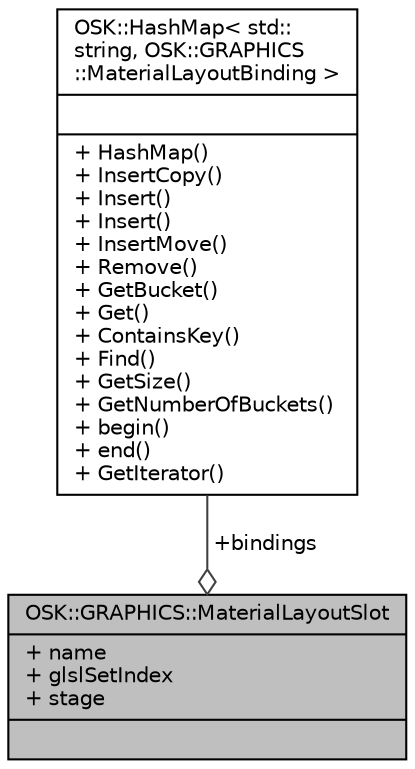 digraph "OSK::GRAPHICS::MaterialLayoutSlot"
{
 // INTERACTIVE_SVG=YES
 // LATEX_PDF_SIZE
  edge [fontname="Helvetica",fontsize="10",labelfontname="Helvetica",labelfontsize="10"];
  node [fontname="Helvetica",fontsize="10",shape=record];
  Node1 [label="{OSK::GRAPHICS::MaterialLayoutSlot\n|+ name\l+ glslSetIndex\l+ stage\l|}",height=0.2,width=0.4,color="black", fillcolor="grey75", style="filled", fontcolor="black",tooltip="Un MaterialLayoutSlot agrupa varios MaterialLayoutBindings: son una manera de unir bindings que se us..."];
  Node2 -> Node1 [color="grey25",fontsize="10",style="solid",label=" +bindings" ,arrowhead="odiamond",fontname="Helvetica"];
  Node2 [label="{OSK::HashMap\< std::\lstring, OSK::GRAPHICS\l::MaterialLayoutBinding \>\n||+ HashMap()\l+ InsertCopy()\l+ Insert()\l+ Insert()\l+ InsertMove()\l+ Remove()\l+ GetBucket()\l+ Get()\l+ ContainsKey()\l+ Find()\l+ GetSize()\l+ GetNumberOfBuckets()\l+ begin()\l+ end()\l+ GetIterator()\l}",height=0.2,width=0.4,color="black", fillcolor="white", style="filled",URL="$class_o_s_k_1_1_hash_map.html",tooltip=" "];
}
